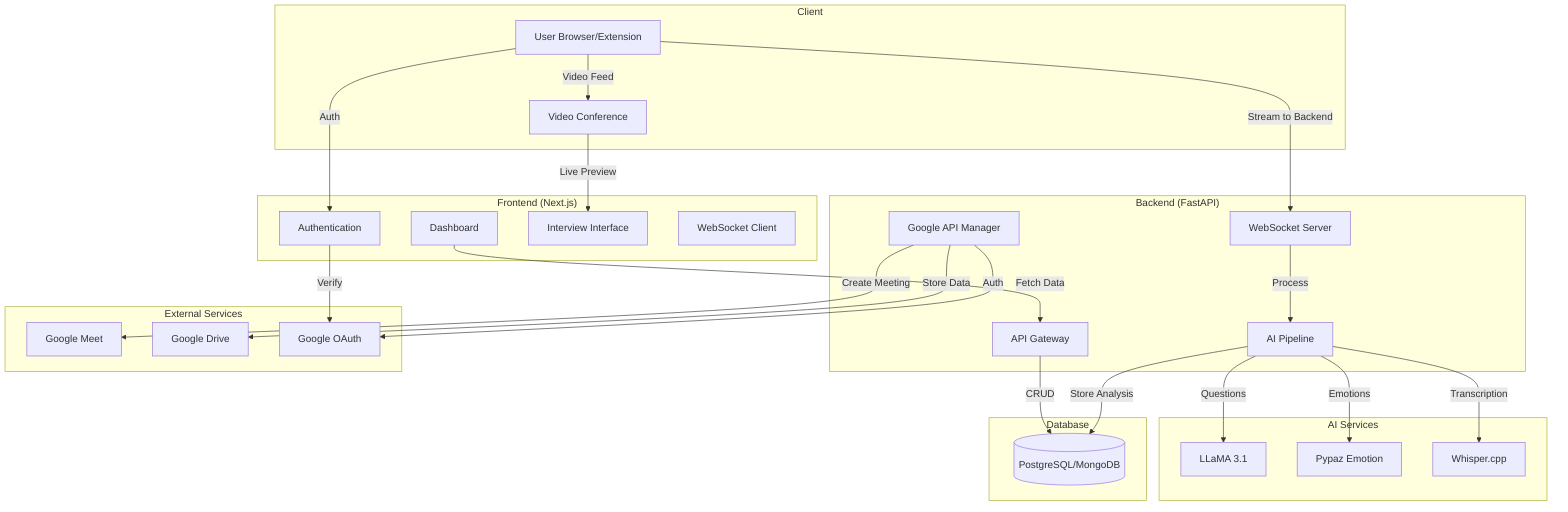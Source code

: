 graph TB
    subgraph Client
        A[User Browser/Extension]
        B[Video Conference]
    end

    subgraph Frontend["Frontend (Next.js)"]
        C[Authentication]
        D[Dashboard]
        E[Interview Interface]
        F[WebSocket Client]
    end

    subgraph Backend["Backend (FastAPI)"]
        G[API Gateway]
        H[WebSocket Server]
        I[AI Pipeline]
        J[Google API Manager]
    end

    subgraph AI["AI Services"]
        K[LLaMA 3.1]
        L[Pypaz Emotion]
        M[Whisper.cpp]
    end

    subgraph External["External Services"]
        N[Google Meet]
        O[Google Drive]
        P[Google OAuth]
    end

    subgraph Database
        Q[(PostgreSQL/MongoDB)]
    end

    %% Client Connections
    A -->|Auth| C
    A -->|Video Feed| B
    A -->|Stream to Backend| H
    B -->|Live Preview| E

    %% Frontend Flow
    C -->|Verify| P
    D -->|Fetch Data| G

    %% Backend Processing
    H -->|Process| I
    I -->|Questions| K
    I -->|Emotions| L
    I -->|Transcription| M

    %% External Integration
    J -->|Create Meeting| N
    J -->|Store Data| O
    J -->|Auth| P

    %% Data Storage
    G -->|CRUD| Q
    I -->|Store Analysis| Q